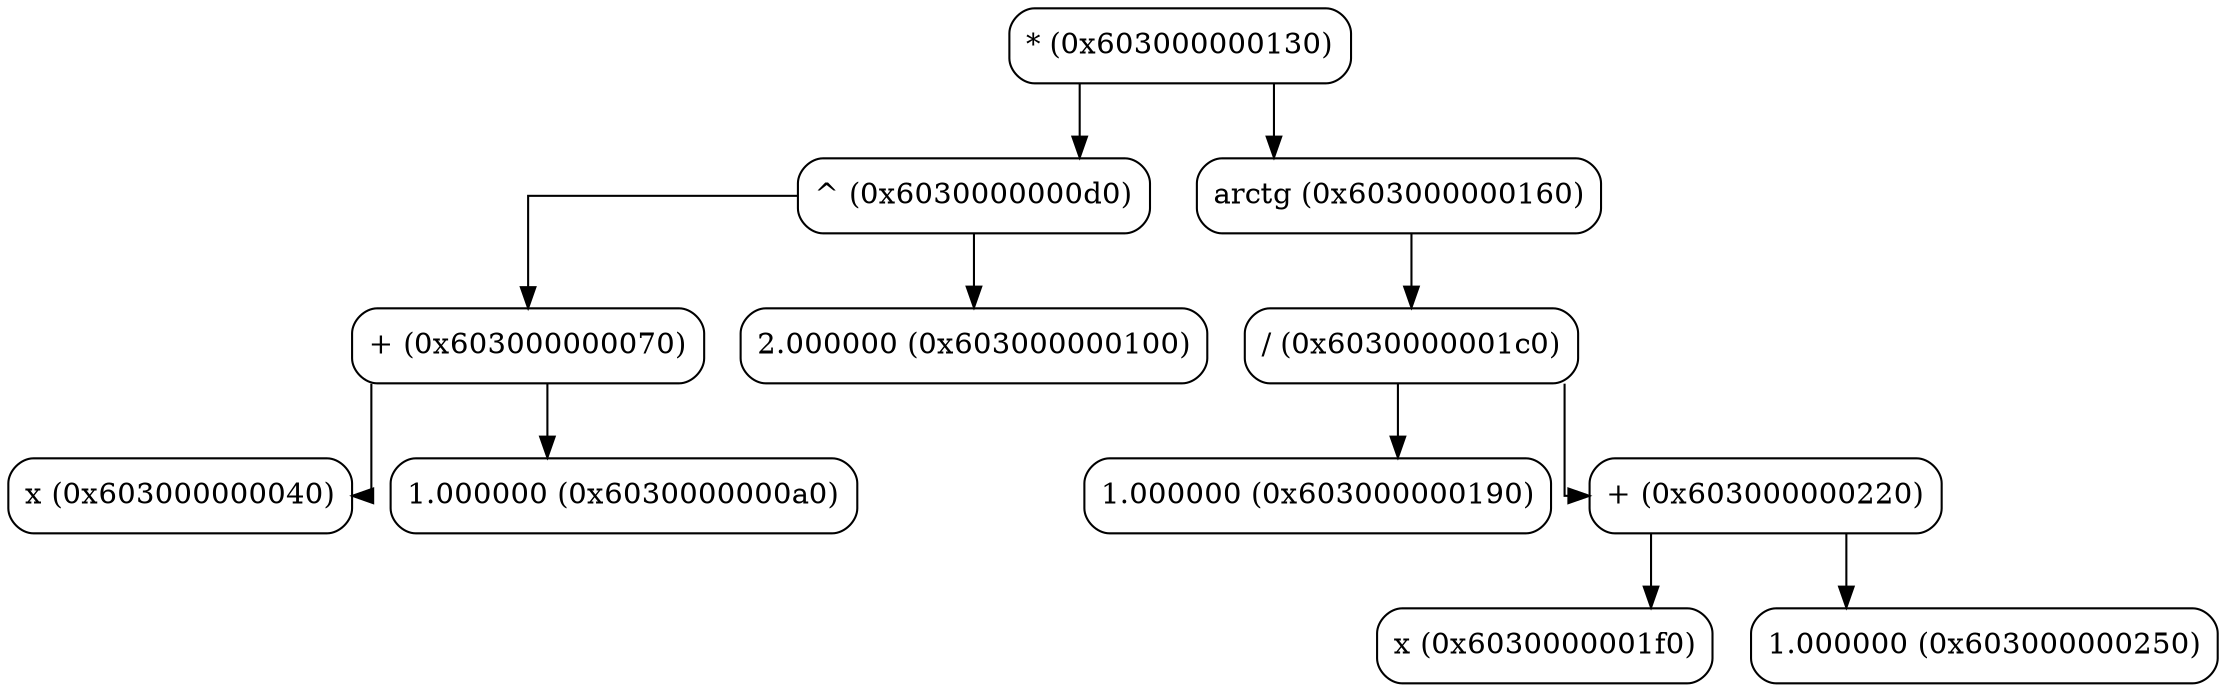digraph {
graph [dpi = 200, splines=ortho];
node [shape = "rectangle", style="rounded"];
node0 [label="* (0x603000000130)"]
node1 [label="^ (0x6030000000d0)"]
node3 [label="+ (0x603000000070)"]
node7 [label="x (0x603000000040)"]
node8 [label="1.000000 (0x6030000000a0)"]
node3 -> node7
node3 -> node8
node4 [label="2.000000 (0x603000000100)"]
node1 -> node3
node1 -> node4
node2 [label="arctg (0x603000000160)"]
node6 [label="/ (0x6030000001c0)"]
node13 [label="1.000000 (0x603000000190)"]
node14 [label="+ (0x603000000220)"]
node29 [label="x (0x6030000001f0)"]
node30 [label="1.000000 (0x603000000250)"]
node14 -> node29
node14 -> node30
node6 -> node13
node6 -> node14
node2 -> node6
node0 -> node1
node0 -> node2
}
